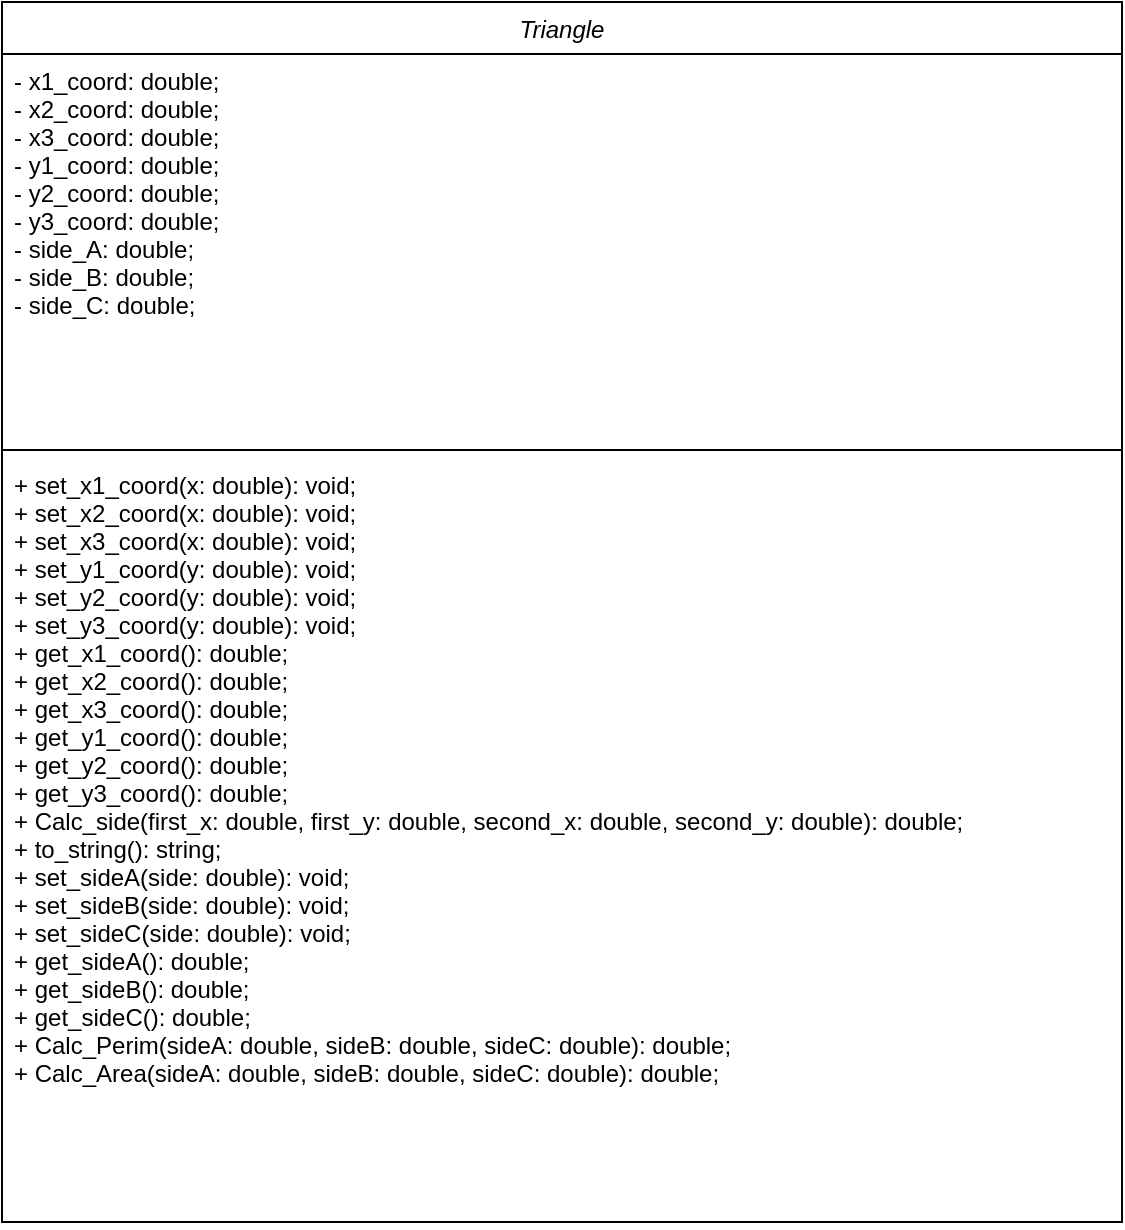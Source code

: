 <mxfile version="24.7.17">
  <diagram id="C5RBs43oDa-KdzZeNtuy" name="Page-1">
    <mxGraphModel dx="1434" dy="884" grid="1" gridSize="10" guides="1" tooltips="1" connect="1" arrows="1" fold="1" page="1" pageScale="1" pageWidth="827" pageHeight="1169" math="0" shadow="0">
      <root>
        <mxCell id="WIyWlLk6GJQsqaUBKTNV-0" />
        <mxCell id="WIyWlLk6GJQsqaUBKTNV-1" parent="WIyWlLk6GJQsqaUBKTNV-0" />
        <mxCell id="zkfFHV4jXpPFQw0GAbJ--0" value="Triangle" style="swimlane;fontStyle=2;align=center;verticalAlign=top;childLayout=stackLayout;horizontal=1;startSize=26;horizontalStack=0;resizeParent=1;resizeLast=0;collapsible=1;marginBottom=0;rounded=0;shadow=0;strokeWidth=1;" parent="WIyWlLk6GJQsqaUBKTNV-1" vertex="1">
          <mxGeometry x="150" y="120" width="560" height="610" as="geometry">
            <mxRectangle x="230" y="140" width="160" height="26" as="alternateBounds" />
          </mxGeometry>
        </mxCell>
        <mxCell id="zkfFHV4jXpPFQw0GAbJ--3" value="- x1_coord: double;&#xa;- x2_coord: double;&#xa;- x3_coord: double;&#xa;- y1_coord: double;&#xa;- y2_coord: double;&#xa;- y3_coord: double;&#xa;- side_A: double;&#xa;- side_B: double;&#xa;- side_C: double;" style="text;align=left;verticalAlign=top;spacingLeft=4;spacingRight=4;overflow=hidden;rotatable=0;points=[[0,0.5],[1,0.5]];portConstraint=eastwest;rounded=0;shadow=0;html=0;" parent="zkfFHV4jXpPFQw0GAbJ--0" vertex="1">
          <mxGeometry y="26" width="560" height="194" as="geometry" />
        </mxCell>
        <mxCell id="zkfFHV4jXpPFQw0GAbJ--4" value="" style="line;html=1;strokeWidth=1;align=left;verticalAlign=middle;spacingTop=-1;spacingLeft=3;spacingRight=3;rotatable=0;labelPosition=right;points=[];portConstraint=eastwest;" parent="zkfFHV4jXpPFQw0GAbJ--0" vertex="1">
          <mxGeometry y="220" width="560" height="8" as="geometry" />
        </mxCell>
        <mxCell id="zkfFHV4jXpPFQw0GAbJ--5" value="+ set_x1_coord(x: double): void;&#xa;+ set_x2_coord(x: double): void;&#xa;+ set_x3_coord(x: double): void;&#xa;+ set_y1_coord(y: double): void;&#xa;+ set_y2_coord(y: double): void;&#xa;+ set_y3_coord(y: double): void;&#xa;+ get_x1_coord(): double;&#xa;+ get_x2_coord(): double;&#xa;+ get_x3_coord(): double;&#xa;+ get_y1_coord(): double;&#xa;+ get_y2_coord(): double;&#xa;+ get_y3_coord(): double;&#xa;+ Calc_side(first_x: double, first_y: double, second_x: double, second_y: double): double;&#xa;+ to_string(): string;&#xa;+ set_sideA(side: double): void;&#xa;+ set_sideB(side: double): void;&#xa;+ set_sideC(side: double): void;&#xa;+ get_sideA(): double;&#xa;+ get_sideB(): double;&#xa;+ get_sideC(): double;&#xa;+ Calc_Perim(sideA: double, sideB: double, sideC: double): double;&#xa;+ Calc_Area(sideA: double, sideB: double, sideC: double): double;" style="text;align=left;verticalAlign=top;spacingLeft=4;spacingRight=4;overflow=hidden;rotatable=0;points=[[0,0.5],[1,0.5]];portConstraint=eastwest;" parent="zkfFHV4jXpPFQw0GAbJ--0" vertex="1">
          <mxGeometry y="228" width="560" height="382" as="geometry" />
        </mxCell>
      </root>
    </mxGraphModel>
  </diagram>
</mxfile>
